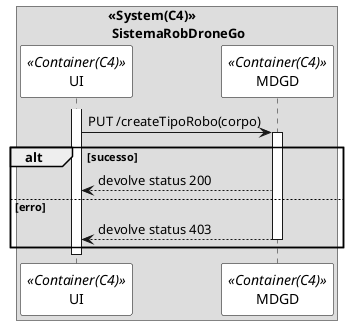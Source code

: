 @startuml vp2

skinparam sequence {
ParticipantBorderColor black
ParticipantBackgroundColor white
}

box "<<System(C4)>>\n SistemaRobDroneGo"
participant UI as ui <<Container(C4)>>
participant MDGD as mdl <<Container(C4)>>
activate ui
ui -> mdl: PUT /createTipoRobo(corpo)
activate mdl
alt sucesso
mdl --> ui: devolve status 200
else erro
mdl --> ui: devolve status 403
deactivate mdl
end 
deactivate ui

end box

@enduml